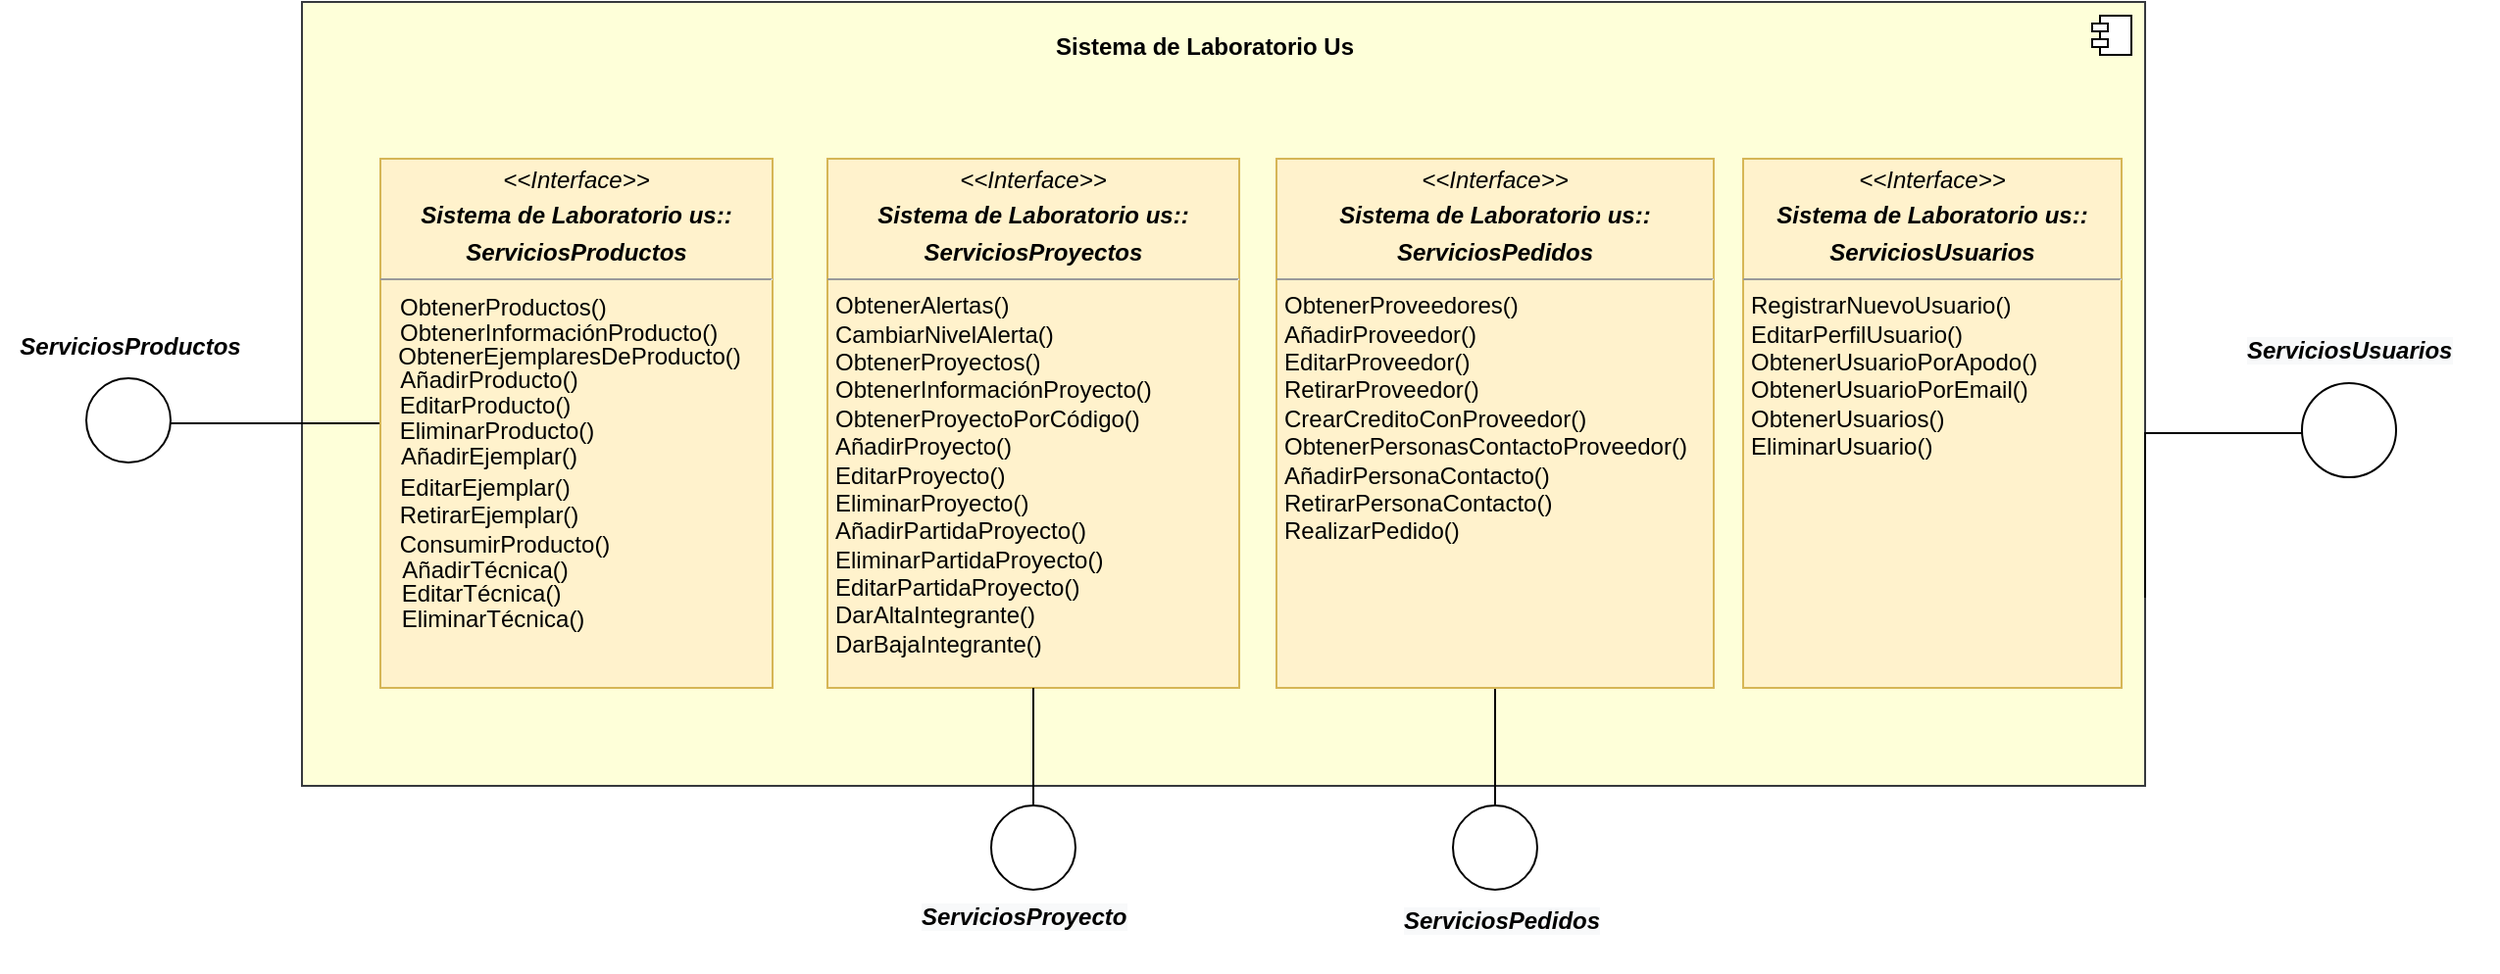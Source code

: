 <mxfile version="14.1.9" type="google"><diagram id="ibetjPbOLJQkq_5FpPAQ" name="Page-1"><mxGraphModel dx="2075" dy="625" grid="1" gridSize="10" guides="1" tooltips="1" connect="1" arrows="1" fold="1" page="1" pageScale="1" pageWidth="827" pageHeight="1169" math="0" shadow="0"><root><mxCell id="0"/><mxCell id="1" parent="0"/><mxCell id="d2kBLkRrHaHWZb3R08sP-2" value="" style="html=1;dropTarget=0;strokeColor=#36393d;fillColor=#FEFFD9;" parent="1" vertex="1"><mxGeometry x="100" y="110" width="940" height="400" as="geometry"/></mxCell><mxCell id="d2kBLkRrHaHWZb3R08sP-3" value="" style="shape=module;jettyWidth=8;jettyHeight=4;" parent="d2kBLkRrHaHWZb3R08sP-2" vertex="1"><mxGeometry x="1" width="20" height="20" relative="1" as="geometry"><mxPoint x="-27" y="7" as="offset"/></mxGeometry></mxCell><mxCell id="d2kBLkRrHaHWZb3R08sP-4" value="&lt;b&gt;Sistema de Laboratorio Us&lt;/b&gt;" style="text;html=1;align=center;verticalAlign=middle;resizable=0;points=[];autosize=1;" parent="1" vertex="1"><mxGeometry x="475" y="123" width="170" height="20" as="geometry"/></mxCell><mxCell id="Qazwq8WjykiGe2KJmcSN-8" style="edgeStyle=orthogonalEdgeStyle;rounded=0;orthogonalLoop=1;jettySize=auto;html=1;endArrow=none;endFill=0;entryX=1;entryY=0.5;entryDx=0;entryDy=0;" parent="1" source="d2kBLkRrHaHWZb3R08sP-5" edge="1"><mxGeometry relative="1" as="geometry"><mxPoint x="30" y="325" as="targetPoint"/></mxGeometry></mxCell><mxCell id="d2kBLkRrHaHWZb3R08sP-5" value="&lt;p style=&quot;margin: 0px ; margin-top: 4px ; text-align: center&quot;&gt;&lt;i&gt;&amp;lt;&amp;lt;Interface&amp;gt;&amp;gt;&lt;/i&gt;&lt;/p&gt;&lt;p style=&quot;margin: 0px ; margin-top: 4px ; text-align: center&quot;&gt;&lt;b&gt;&lt;i&gt;Sistema de Laboratorio us::&lt;/i&gt;&lt;/b&gt;&lt;/p&gt;&lt;p style=&quot;margin: 0px ; margin-top: 4px ; text-align: center&quot;&gt;&lt;b&gt;&lt;i&gt;ServiciosProductos&lt;/i&gt;&lt;/b&gt;&lt;/p&gt;&lt;hr size=&quot;1&quot;&gt;&lt;p style=&quot;margin: 0px ; margin-left: 4px&quot;&gt;&lt;/p&gt;&lt;p style=&quot;margin: 0px ; margin-left: 4px&quot;&gt;&lt;br&gt;&lt;/p&gt;" style="verticalAlign=top;align=left;overflow=fill;fontSize=12;fontFamily=Helvetica;html=1;fillColor=#fff2cc;strokeColor=#d6b656;" parent="1" vertex="1"><mxGeometry x="140" y="190" width="200" height="270" as="geometry"/></mxCell><mxCell id="d2kBLkRrHaHWZb3R08sP-6" value="&lt;p style=&quot;margin: 0px ; margin-top: 4px ; text-align: center&quot;&gt;&lt;i&gt;&amp;lt;&amp;lt;Interface&amp;gt;&amp;gt;&lt;/i&gt;&lt;br&gt;&lt;/p&gt;&lt;p style=&quot;margin: 4px 0px 0px ; text-align: center&quot;&gt;&lt;b&gt;&lt;i&gt;Sistema de Laboratorio us::&lt;/i&gt;&lt;/b&gt;&lt;/p&gt;&lt;p style=&quot;margin: 4px 0px 0px ; text-align: center&quot;&gt;&lt;b&gt;&lt;i&gt;ServiciosProyectos&lt;/i&gt;&lt;/b&gt;&lt;/p&gt;&lt;hr size=&quot;1&quot;&gt;&lt;p style=&quot;margin: 0px ; margin-left: 4px&quot;&gt;ObtenerAlertas()&lt;br&gt;CambiarNivelAlerta()&lt;/p&gt;&lt;p style=&quot;margin: 0px ; margin-left: 4px&quot;&gt;ObtenerProyectos()&lt;/p&gt;&lt;p style=&quot;margin: 0px ; margin-left: 4px&quot;&gt;ObtenerInformaciónProyecto()&lt;/p&gt;&lt;p style=&quot;margin: 0px ; margin-left: 4px&quot;&gt;ObtenerProyectoPorCódigo()&lt;/p&gt;&lt;p style=&quot;margin: 0px ; margin-left: 4px&quot;&gt;AñadirProyecto()&lt;/p&gt;&lt;p style=&quot;margin: 0px ; margin-left: 4px&quot;&gt;EditarProyecto()&lt;/p&gt;&lt;p style=&quot;margin: 0px ; margin-left: 4px&quot;&gt;EliminarProyecto()&lt;/p&gt;&lt;p style=&quot;margin: 0px ; margin-left: 4px&quot;&gt;AñadirPartidaProyecto()&lt;/p&gt;&lt;p style=&quot;margin: 0px ; margin-left: 4px&quot;&gt;EliminarPartidaProyecto()&lt;/p&gt;&lt;p style=&quot;margin: 0px ; margin-left: 4px&quot;&gt;EditarPartidaProyecto()&lt;/p&gt;&lt;p style=&quot;margin: 0px ; margin-left: 4px&quot;&gt;DarAltaIntegrante()&lt;/p&gt;&lt;p style=&quot;margin: 0px ; margin-left: 4px&quot;&gt;DarBajaIntegrante()&lt;/p&gt;" style="verticalAlign=top;align=left;overflow=fill;fontSize=12;fontFamily=Helvetica;html=1;fillColor=#fff2cc;strokeColor=#d6b656;" parent="1" vertex="1"><mxGeometry x="368" y="190" width="210" height="270" as="geometry"/></mxCell><mxCell id="Qazwq8WjykiGe2KJmcSN-6" style="edgeStyle=orthogonalEdgeStyle;rounded=0;orthogonalLoop=1;jettySize=auto;html=1;endArrow=none;endFill=0;entryX=0.5;entryY=0;entryDx=0;entryDy=0;" parent="1" source="d2kBLkRrHaHWZb3R08sP-7" edge="1"><mxGeometry relative="1" as="geometry"><mxPoint x="708.5" y="530" as="targetPoint"/></mxGeometry></mxCell><mxCell id="d2kBLkRrHaHWZb3R08sP-7" value="&lt;p style=&quot;margin: 0px ; margin-top: 4px ; text-align: center&quot;&gt;&lt;i&gt;&amp;lt;&amp;lt;Interface&amp;gt;&amp;gt;&lt;/i&gt;&lt;/p&gt;&lt;p style=&quot;margin: 0px ; margin-top: 4px ; text-align: center&quot;&gt;&lt;b&gt;&lt;i&gt;Sistema de Laboratorio us::&lt;/i&gt;&lt;/b&gt;&lt;br&gt;&lt;/p&gt;&lt;p style=&quot;margin: 4px 0px 0px ; text-align: center&quot;&gt;&lt;b&gt;&lt;i&gt;ServiciosPedidos&lt;/i&gt;&lt;/b&gt;&lt;/p&gt;&lt;hr size=&quot;1&quot;&gt;&lt;p style=&quot;margin: 0px ; margin-left: 4px&quot;&gt;ObtenerProveedores()&lt;/p&gt;&lt;p style=&quot;margin: 0px ; margin-left: 4px&quot;&gt;AñadirProveedor()&lt;/p&gt;&lt;p style=&quot;margin: 0px ; margin-left: 4px&quot;&gt;EditarProveedor()&lt;/p&gt;&lt;p style=&quot;margin: 0px ; margin-left: 4px&quot;&gt;RetirarProveedor()&lt;/p&gt;&lt;p style=&quot;margin: 0px ; margin-left: 4px&quot;&gt;CrearCreditoConProveedor()&lt;/p&gt;&lt;p style=&quot;margin: 0px ; margin-left: 4px&quot;&gt;ObtenerPersonasContactoProveedor()&lt;/p&gt;&lt;p style=&quot;margin: 0px ; margin-left: 4px&quot;&gt;AñadirPersonaContacto()&lt;/p&gt;&lt;p style=&quot;margin: 0px ; margin-left: 4px&quot;&gt;RetirarPersonaContacto()&lt;/p&gt;&lt;p style=&quot;margin: 0px ; margin-left: 4px&quot;&gt;RealizarPedido()&lt;/p&gt;&lt;p style=&quot;margin: 0px ; margin-left: 4px&quot;&gt;&lt;br&gt;&lt;/p&gt;" style="verticalAlign=top;align=left;overflow=fill;fontSize=12;fontFamily=Helvetica;html=1;fillColor=#fff2cc;strokeColor=#d6b656;" parent="1" vertex="1"><mxGeometry x="597" y="190" width="223" height="270" as="geometry"/></mxCell><mxCell id="Qazwq8WjykiGe2KJmcSN-9" style="edgeStyle=orthogonalEdgeStyle;rounded=0;orthogonalLoop=1;jettySize=auto;html=1;endArrow=none;endFill=0;entryX=0;entryY=0.5;entryDx=0;entryDy=0;" parent="1" edge="1"><mxGeometry relative="1" as="geometry"><mxPoint x="1165" y="325.5" as="targetPoint"/><mxPoint x="1040" y="414" as="sourcePoint"/><Array as="points"><mxPoint x="1040" y="330"/><mxPoint x="1165" y="330"/></Array></mxGeometry></mxCell><mxCell id="d2kBLkRrHaHWZb3R08sP-8" value="&lt;p style=&quot;margin: 0px ; margin-top: 4px ; text-align: center&quot;&gt;&lt;i&gt;&amp;lt;&amp;lt;Interface&amp;gt;&amp;gt;&lt;/i&gt;&lt;br&gt;&lt;/p&gt;&lt;p style=&quot;margin: 4px 0px 0px ; text-align: center&quot;&gt;&lt;b&gt;&lt;i&gt;Sistema de Laboratorio us::&lt;/i&gt;&lt;/b&gt;&lt;br&gt;&lt;/p&gt;&lt;p style=&quot;margin: 4px 0px 0px ; text-align: center&quot;&gt;&lt;b&gt;&lt;i&gt;ServiciosUsuarios&lt;/i&gt;&lt;/b&gt;&lt;/p&gt;&lt;hr size=&quot;1&quot;&gt;&lt;p style=&quot;margin: 0px ; margin-left: 4px&quot;&gt;RegistrarNuevoUsuario()&lt;/p&gt;&lt;p style=&quot;margin: 0px ; margin-left: 4px&quot;&gt;EditarPerfilUsuario()&lt;/p&gt;&lt;p style=&quot;margin: 0px ; margin-left: 4px&quot;&gt;ObtenerUsuarioPorApodo()&lt;/p&gt;&lt;p style=&quot;margin: 0px ; margin-left: 4px&quot;&gt;ObtenerUsuarioPorEmail()&lt;/p&gt;&lt;p style=&quot;margin: 0px ; margin-left: 4px&quot;&gt;ObtenerUsuarios()&lt;/p&gt;&lt;p style=&quot;margin: 0px ; margin-left: 4px&quot;&gt;EliminarUsuario()&lt;/p&gt;&lt;p style=&quot;margin: 0px ; margin-left: 4px&quot;&gt;&lt;br&gt;&lt;/p&gt;" style="verticalAlign=top;align=left;overflow=fill;fontSize=12;fontFamily=Helvetica;html=1;fillColor=#fff2cc;strokeColor=#d6b656;" parent="1" vertex="1"><mxGeometry x="835" y="190" width="193" height="270" as="geometry"/></mxCell><mxCell id="Qazwq8WjykiGe2KJmcSN-19" value="ObtenerInformaciónProducto()" style="text;strokeColor=none;fillColor=none;align=left;verticalAlign=top;spacingLeft=4;spacingRight=4;overflow=hidden;rotatable=0;points=[[0,0.5],[1,0.5]];portConstraint=eastwest;" parent="1" vertex="1"><mxGeometry x="144" y="265" width="186" height="26" as="geometry"/></mxCell><mxCell id="Qazwq8WjykiGe2KJmcSN-20" value="ObtenerProductos()" style="text;strokeColor=none;fillColor=none;align=left;verticalAlign=top;spacingLeft=4;spacingRight=4;overflow=hidden;rotatable=0;points=[[0,0.5],[1,0.5]];portConstraint=eastwest;" parent="1" vertex="1"><mxGeometry x="144" y="252" width="160" height="26" as="geometry"/></mxCell><mxCell id="Qazwq8WjykiGe2KJmcSN-21" value="ObtenerEjemplaresDeProducto()" style="text;html=1;align=center;verticalAlign=middle;resizable=0;points=[];autosize=1;" parent="1" vertex="1"><mxGeometry x="141" y="281" width="190" height="20" as="geometry"/></mxCell><mxCell id="Qazwq8WjykiGe2KJmcSN-22" value="AñadirProducto()" style="text;html=1;align=center;verticalAlign=middle;resizable=0;points=[];autosize=1;" parent="1" vertex="1"><mxGeometry x="140" y="293" width="110" height="20" as="geometry"/></mxCell><mxCell id="Qazwq8WjykiGe2KJmcSN-23" value="AñadirEjemplar()" style="text;html=1;align=center;verticalAlign=middle;resizable=0;points=[];autosize=1;" parent="1" vertex="1"><mxGeometry x="140" y="332" width="110" height="20" as="geometry"/></mxCell><mxCell id="Qazwq8WjykiGe2KJmcSN-24" value="EditarEjemplar()" style="text;html=1;align=center;verticalAlign=middle;resizable=0;points=[];autosize=1;" parent="1" vertex="1"><mxGeometry x="143" y="347.5" width="100" height="20" as="geometry"/></mxCell><mxCell id="Qazwq8WjykiGe2KJmcSN-25" value="RetirarEjemplar()" style="text;html=1;align=center;verticalAlign=middle;resizable=0;points=[];autosize=1;" parent="1" vertex="1"><mxGeometry x="140" y="361.5" width="110" height="20" as="geometry"/></mxCell><mxCell id="Qazwq8WjykiGe2KJmcSN-26" value="EditarProducto()" style="text;html=1;align=center;verticalAlign=middle;resizable=0;points=[];autosize=1;" parent="1" vertex="1"><mxGeometry x="143" y="306" width="100" height="20" as="geometry"/></mxCell><mxCell id="Qazwq8WjykiGe2KJmcSN-27" value="EliminarProducto()" style="text;html=1;align=center;verticalAlign=middle;resizable=0;points=[];autosize=1;" parent="1" vertex="1"><mxGeometry x="144" y="318.5" width="110" height="20" as="geometry"/></mxCell><mxCell id="Qazwq8WjykiGe2KJmcSN-28" value="ConsumirProducto()" style="text;html=1;align=center;verticalAlign=middle;resizable=0;points=[];autosize=1;" parent="1" vertex="1"><mxGeometry x="143" y="376.5" width="120" height="20" as="geometry"/></mxCell><mxCell id="Qazwq8WjykiGe2KJmcSN-29" value="AñadirTécnica()" style="text;html=1;align=center;verticalAlign=middle;resizable=0;points=[];autosize=1;" parent="1" vertex="1"><mxGeometry x="143" y="389.5" width="100" height="20" as="geometry"/></mxCell><mxCell id="Qazwq8WjykiGe2KJmcSN-30" value="EditarTécnica()" style="text;html=1;align=center;verticalAlign=middle;resizable=0;points=[];autosize=1;" parent="1" vertex="1"><mxGeometry x="141" y="401.5" width="100" height="20" as="geometry"/></mxCell><mxCell id="Qazwq8WjykiGe2KJmcSN-31" value="EliminarTécnica()" style="text;html=1;align=center;verticalAlign=middle;resizable=0;points=[];autosize=1;" parent="1" vertex="1"><mxGeometry x="142" y="414.5" width="110" height="20" as="geometry"/></mxCell><mxCell id="4c52pdJOeVLaNTzAPUcr-6" value="&lt;i style=&quot;font-weight: 700&quot;&gt;ServiciosProductos&lt;br&gt;&lt;/i&gt;" style="text;html=1;align=center;verticalAlign=middle;resizable=0;points=[];autosize=1;" parent="1" vertex="1"><mxGeometry x="-53.5" y="276" width="130" height="20" as="geometry"/></mxCell><mxCell id="4c52pdJOeVLaNTzAPUcr-7" value="" style="ellipse;whiteSpace=wrap;html=1;aspect=fixed;" parent="1" vertex="1"><mxGeometry x="-10" y="302" width="43" height="43" as="geometry"/></mxCell><mxCell id="4c52pdJOeVLaNTzAPUcr-8" value="&lt;i style=&quot;color: rgb(0, 0, 0); font-family: helvetica; font-size: 12px; letter-spacing: normal; text-align: center; text-indent: 0px; text-transform: none; word-spacing: 0px; background-color: rgb(248, 249, 250); font-weight: 700;&quot;&gt;ServiciosProyecto&lt;/i&gt;" style="text;whiteSpace=wrap;html=1;" parent="1" vertex="1"><mxGeometry x="414" y="563" width="130" height="30" as="geometry"/></mxCell><mxCell id="4c52pdJOeVLaNTzAPUcr-9" value="&lt;i style=&quot;color: rgb(0 , 0 , 0) ; font-family: &amp;#34;helvetica&amp;#34; ; font-size: 12px ; letter-spacing: normal ; text-align: center ; text-indent: 0px ; text-transform: none ; word-spacing: 0px ; background-color: rgb(248 , 249 , 250) ; font-weight: 700&quot;&gt;ServiciosPedidos&lt;/i&gt;" style="text;whiteSpace=wrap;html=1;" parent="1" vertex="1"><mxGeometry x="660" y="565" width="120" height="40" as="geometry"/></mxCell><mxCell id="4c52pdJOeVLaNTzAPUcr-15" style="edgeStyle=orthogonalEdgeStyle;rounded=0;orthogonalLoop=1;jettySize=auto;html=1;entryX=0.5;entryY=1;entryDx=0;entryDy=0;endArrow=none;endFill=0;" parent="1" source="4c52pdJOeVLaNTzAPUcr-10" target="d2kBLkRrHaHWZb3R08sP-6" edge="1"><mxGeometry relative="1" as="geometry"/></mxCell><mxCell id="4c52pdJOeVLaNTzAPUcr-10" value="" style="ellipse;whiteSpace=wrap;html=1;aspect=fixed;" parent="1" vertex="1"><mxGeometry x="451.5" y="520" width="43" height="43" as="geometry"/></mxCell><mxCell id="4c52pdJOeVLaNTzAPUcr-11" value="" style="ellipse;whiteSpace=wrap;html=1;aspect=fixed;" parent="1" vertex="1"><mxGeometry x="687" y="520" width="43" height="43" as="geometry"/></mxCell><mxCell id="4c52pdJOeVLaNTzAPUcr-12" value="" style="ellipse;whiteSpace=wrap;html=1;aspect=fixed;" parent="1" vertex="1"><mxGeometry x="1120" y="304.5" width="48" height="48" as="geometry"/></mxCell><mxCell id="4c52pdJOeVLaNTzAPUcr-13" value="&lt;i style=&quot;color: rgb(0 , 0 , 0) ; font-family: &amp;#34;helvetica&amp;#34; ; font-size: 12px ; letter-spacing: normal ; text-align: center ; text-indent: 0px ; text-transform: none ; word-spacing: 0px ; background-color: rgb(248 , 249 , 250) ; font-weight: 700&quot;&gt;ServiciosUsuarios&lt;/i&gt;" style="text;whiteSpace=wrap;html=1;" parent="1" vertex="1"><mxGeometry x="1090" y="274" width="130" height="30" as="geometry"/></mxCell></root></mxGraphModel></diagram></mxfile>